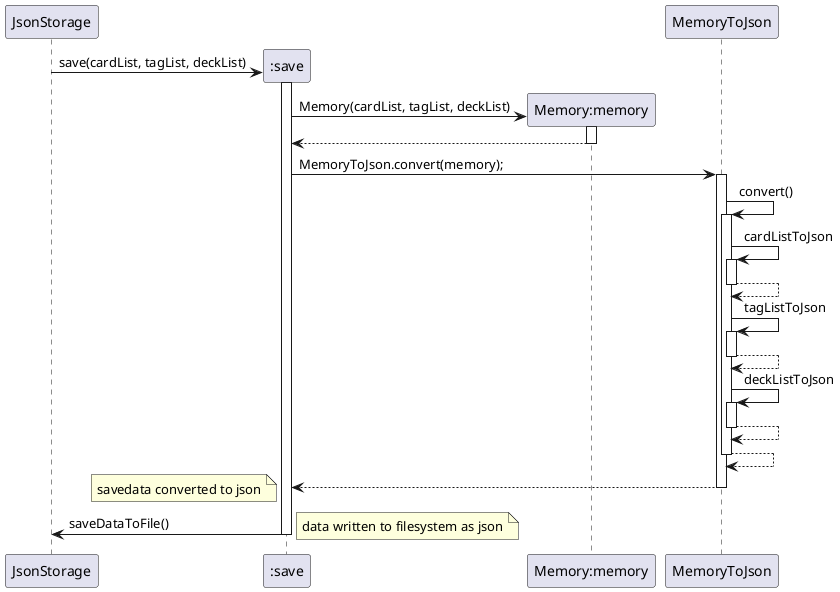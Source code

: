 @startuml

participant "JsonStorage" as JsonStorage
participant ":save" as save

participant "Memory:memory" as memory
participant "MemoryToJson" as MemoryToJson





create save
JsonStorage -> save : save(cardList, tagList, deckList)

activate save
create memory
save -> memory : Memory(cardList, tagList, deckList)
activate memory
memory --> save
deactivate memory

save -> "MemoryToJson" :MemoryToJson.convert(memory);
activate "MemoryToJson"



"MemoryToJson" -> "MemoryToJson" ++ : convert()

"MemoryToJson" -> "MemoryToJson" ++: cardListToJson

return
"MemoryToJson" -> "MemoryToJson" ++: tagListToJson
return
"MemoryToJson" -> "MemoryToJson" ++: deckListToJson
return
return


"MemoryToJson" --> save
note left : savedata converted to json

deactivate "MemoryToJson"



save -> JsonStorage : saveDataToFile()
note right : data written to filesystem as json


deactivate save
@enduml
